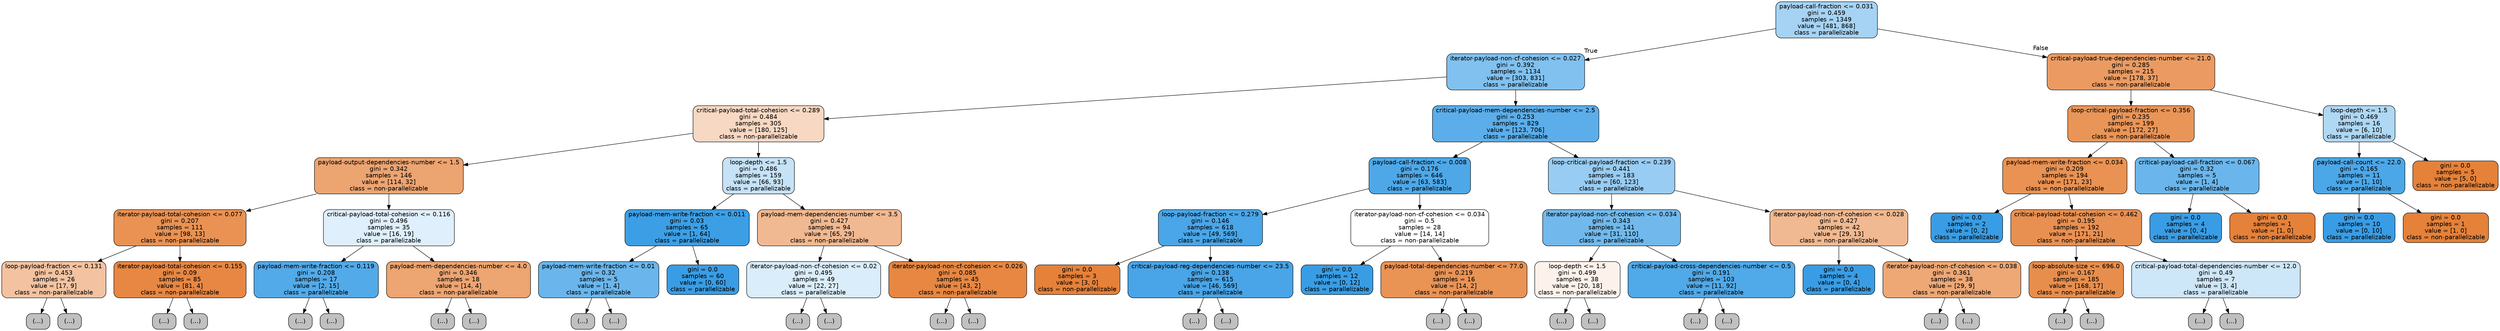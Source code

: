 digraph Tree {
node [shape=box, style="filled, rounded", color="black", fontname=helvetica] ;
edge [fontname=helvetica] ;
0 [label="payload-call-fraction <= 0.031\ngini = 0.459\nsamples = 1349\nvalue = [481, 868]\nclass = parallelizable", fillcolor="#399de572"] ;
1 [label="iterator-payload-non-cf-cohesion <= 0.027\ngini = 0.392\nsamples = 1134\nvalue = [303, 831]\nclass = parallelizable", fillcolor="#399de5a2"] ;
0 -> 1 [labeldistance=2.5, labelangle=45, headlabel="True"] ;
2 [label="critical-payload-total-cohesion <= 0.289\ngini = 0.484\nsamples = 305\nvalue = [180, 125]\nclass = non-parallelizable", fillcolor="#e581394e"] ;
1 -> 2 ;
3 [label="payload-output-dependencies-number <= 1.5\ngini = 0.342\nsamples = 146\nvalue = [114, 32]\nclass = non-parallelizable", fillcolor="#e58139b7"] ;
2 -> 3 ;
4 [label="iterator-payload-total-cohesion <= 0.077\ngini = 0.207\nsamples = 111\nvalue = [98, 13]\nclass = non-parallelizable", fillcolor="#e58139dd"] ;
3 -> 4 ;
5 [label="loop-payload-fraction <= 0.131\ngini = 0.453\nsamples = 26\nvalue = [17, 9]\nclass = non-parallelizable", fillcolor="#e5813978"] ;
4 -> 5 ;
6 [label="(...)", fillcolor="#C0C0C0"] ;
5 -> 6 ;
13 [label="(...)", fillcolor="#C0C0C0"] ;
5 -> 13 ;
18 [label="iterator-payload-total-cohesion <= 0.155\ngini = 0.09\nsamples = 85\nvalue = [81, 4]\nclass = non-parallelizable", fillcolor="#e58139f2"] ;
4 -> 18 ;
19 [label="(...)", fillcolor="#C0C0C0"] ;
18 -> 19 ;
24 [label="(...)", fillcolor="#C0C0C0"] ;
18 -> 24 ;
29 [label="critical-payload-total-cohesion <= 0.116\ngini = 0.496\nsamples = 35\nvalue = [16, 19]\nclass = parallelizable", fillcolor="#399de528"] ;
3 -> 29 ;
30 [label="payload-mem-write-fraction <= 0.119\ngini = 0.208\nsamples = 17\nvalue = [2, 15]\nclass = parallelizable", fillcolor="#399de5dd"] ;
29 -> 30 ;
31 [label="(...)", fillcolor="#C0C0C0"] ;
30 -> 31 ;
32 [label="(...)", fillcolor="#C0C0C0"] ;
30 -> 32 ;
35 [label="payload-mem-dependencies-number <= 4.0\ngini = 0.346\nsamples = 18\nvalue = [14, 4]\nclass = non-parallelizable", fillcolor="#e58139b6"] ;
29 -> 35 ;
36 [label="(...)", fillcolor="#C0C0C0"] ;
35 -> 36 ;
37 [label="(...)", fillcolor="#C0C0C0"] ;
35 -> 37 ;
42 [label="loop-depth <= 1.5\ngini = 0.486\nsamples = 159\nvalue = [66, 93]\nclass = parallelizable", fillcolor="#399de54a"] ;
2 -> 42 ;
43 [label="payload-mem-write-fraction <= 0.011\ngini = 0.03\nsamples = 65\nvalue = [1, 64]\nclass = parallelizable", fillcolor="#399de5fb"] ;
42 -> 43 ;
44 [label="payload-mem-write-fraction <= 0.01\ngini = 0.32\nsamples = 5\nvalue = [1, 4]\nclass = parallelizable", fillcolor="#399de5bf"] ;
43 -> 44 ;
45 [label="(...)", fillcolor="#C0C0C0"] ;
44 -> 45 ;
46 [label="(...)", fillcolor="#C0C0C0"] ;
44 -> 46 ;
47 [label="gini = 0.0\nsamples = 60\nvalue = [0, 60]\nclass = parallelizable", fillcolor="#399de5ff"] ;
43 -> 47 ;
48 [label="payload-mem-dependencies-number <= 3.5\ngini = 0.427\nsamples = 94\nvalue = [65, 29]\nclass = non-parallelizable", fillcolor="#e581398d"] ;
42 -> 48 ;
49 [label="iterator-payload-non-cf-cohesion <= 0.02\ngini = 0.495\nsamples = 49\nvalue = [22, 27]\nclass = parallelizable", fillcolor="#399de52f"] ;
48 -> 49 ;
50 [label="(...)", fillcolor="#C0C0C0"] ;
49 -> 50 ;
59 [label="(...)", fillcolor="#C0C0C0"] ;
49 -> 59 ;
70 [label="iterator-payload-non-cf-cohesion <= 0.026\ngini = 0.085\nsamples = 45\nvalue = [43, 2]\nclass = non-parallelizable", fillcolor="#e58139f3"] ;
48 -> 70 ;
71 [label="(...)", fillcolor="#C0C0C0"] ;
70 -> 71 ;
76 [label="(...)", fillcolor="#C0C0C0"] ;
70 -> 76 ;
77 [label="critical-payload-mem-dependencies-number <= 2.5\ngini = 0.253\nsamples = 829\nvalue = [123, 706]\nclass = parallelizable", fillcolor="#399de5d3"] ;
1 -> 77 ;
78 [label="payload-call-fraction <= 0.008\ngini = 0.176\nsamples = 646\nvalue = [63, 583]\nclass = parallelizable", fillcolor="#399de5e3"] ;
77 -> 78 ;
79 [label="loop-payload-fraction <= 0.279\ngini = 0.146\nsamples = 618\nvalue = [49, 569]\nclass = parallelizable", fillcolor="#399de5e9"] ;
78 -> 79 ;
80 [label="gini = 0.0\nsamples = 3\nvalue = [3, 0]\nclass = non-parallelizable", fillcolor="#e58139ff"] ;
79 -> 80 ;
81 [label="critical-payload-reg-dependencies-number <= 23.5\ngini = 0.138\nsamples = 615\nvalue = [46, 569]\nclass = parallelizable", fillcolor="#399de5ea"] ;
79 -> 81 ;
82 [label="(...)", fillcolor="#C0C0C0"] ;
81 -> 82 ;
183 [label="(...)", fillcolor="#C0C0C0"] ;
81 -> 183 ;
184 [label="iterator-payload-non-cf-cohesion <= 0.034\ngini = 0.5\nsamples = 28\nvalue = [14, 14]\nclass = non-parallelizable", fillcolor="#e5813900"] ;
78 -> 184 ;
185 [label="gini = 0.0\nsamples = 12\nvalue = [0, 12]\nclass = parallelizable", fillcolor="#399de5ff"] ;
184 -> 185 ;
186 [label="payload-total-dependencies-number <= 77.0\ngini = 0.219\nsamples = 16\nvalue = [14, 2]\nclass = non-parallelizable", fillcolor="#e58139db"] ;
184 -> 186 ;
187 [label="(...)", fillcolor="#C0C0C0"] ;
186 -> 187 ;
190 [label="(...)", fillcolor="#C0C0C0"] ;
186 -> 190 ;
191 [label="loop-critical-payload-fraction <= 0.239\ngini = 0.441\nsamples = 183\nvalue = [60, 123]\nclass = parallelizable", fillcolor="#399de583"] ;
77 -> 191 ;
192 [label="iterator-payload-non-cf-cohesion <= 0.034\ngini = 0.343\nsamples = 141\nvalue = [31, 110]\nclass = parallelizable", fillcolor="#399de5b7"] ;
191 -> 192 ;
193 [label="loop-depth <= 1.5\ngini = 0.499\nsamples = 38\nvalue = [20, 18]\nclass = non-parallelizable", fillcolor="#e5813919"] ;
192 -> 193 ;
194 [label="(...)", fillcolor="#C0C0C0"] ;
193 -> 194 ;
197 [label="(...)", fillcolor="#C0C0C0"] ;
193 -> 197 ;
206 [label="critical-payload-cross-dependencies-number <= 0.5\ngini = 0.191\nsamples = 103\nvalue = [11, 92]\nclass = parallelizable", fillcolor="#399de5e1"] ;
192 -> 206 ;
207 [label="(...)", fillcolor="#C0C0C0"] ;
206 -> 207 ;
220 [label="(...)", fillcolor="#C0C0C0"] ;
206 -> 220 ;
223 [label="iterator-payload-non-cf-cohesion <= 0.028\ngini = 0.427\nsamples = 42\nvalue = [29, 13]\nclass = non-parallelizable", fillcolor="#e581398d"] ;
191 -> 223 ;
224 [label="gini = 0.0\nsamples = 4\nvalue = [0, 4]\nclass = parallelizable", fillcolor="#399de5ff"] ;
223 -> 224 ;
225 [label="iterator-payload-non-cf-cohesion <= 0.038\ngini = 0.361\nsamples = 38\nvalue = [29, 9]\nclass = non-parallelizable", fillcolor="#e58139b0"] ;
223 -> 225 ;
226 [label="(...)", fillcolor="#C0C0C0"] ;
225 -> 226 ;
227 [label="(...)", fillcolor="#C0C0C0"] ;
225 -> 227 ;
242 [label="critical-payload-true-dependencies-number <= 21.0\ngini = 0.285\nsamples = 215\nvalue = [178, 37]\nclass = non-parallelizable", fillcolor="#e58139ca"] ;
0 -> 242 [labeldistance=2.5, labelangle=-45, headlabel="False"] ;
243 [label="loop-critical-payload-fraction <= 0.356\ngini = 0.235\nsamples = 199\nvalue = [172, 27]\nclass = non-parallelizable", fillcolor="#e58139d7"] ;
242 -> 243 ;
244 [label="payload-mem-write-fraction <= 0.034\ngini = 0.209\nsamples = 194\nvalue = [171, 23]\nclass = non-parallelizable", fillcolor="#e58139dd"] ;
243 -> 244 ;
245 [label="gini = 0.0\nsamples = 2\nvalue = [0, 2]\nclass = parallelizable", fillcolor="#399de5ff"] ;
244 -> 245 ;
246 [label="critical-payload-total-cohesion <= 0.462\ngini = 0.195\nsamples = 192\nvalue = [171, 21]\nclass = non-parallelizable", fillcolor="#e58139e0"] ;
244 -> 246 ;
247 [label="loop-absolute-size <= 696.0\ngini = 0.167\nsamples = 185\nvalue = [168, 17]\nclass = non-parallelizable", fillcolor="#e58139e5"] ;
246 -> 247 ;
248 [label="(...)", fillcolor="#C0C0C0"] ;
247 -> 248 ;
285 [label="(...)", fillcolor="#C0C0C0"] ;
247 -> 285 ;
286 [label="critical-payload-total-dependencies-number <= 12.0\ngini = 0.49\nsamples = 7\nvalue = [3, 4]\nclass = parallelizable", fillcolor="#399de540"] ;
246 -> 286 ;
287 [label="(...)", fillcolor="#C0C0C0"] ;
286 -> 287 ;
288 [label="(...)", fillcolor="#C0C0C0"] ;
286 -> 288 ;
289 [label="critical-payload-call-fraction <= 0.067\ngini = 0.32\nsamples = 5\nvalue = [1, 4]\nclass = parallelizable", fillcolor="#399de5bf"] ;
243 -> 289 ;
290 [label="gini = 0.0\nsamples = 4\nvalue = [0, 4]\nclass = parallelizable", fillcolor="#399de5ff"] ;
289 -> 290 ;
291 [label="gini = 0.0\nsamples = 1\nvalue = [1, 0]\nclass = non-parallelizable", fillcolor="#e58139ff"] ;
289 -> 291 ;
292 [label="loop-depth <= 1.5\ngini = 0.469\nsamples = 16\nvalue = [6, 10]\nclass = parallelizable", fillcolor="#399de566"] ;
242 -> 292 ;
293 [label="payload-call-count <= 22.0\ngini = 0.165\nsamples = 11\nvalue = [1, 10]\nclass = parallelizable", fillcolor="#399de5e6"] ;
292 -> 293 ;
294 [label="gini = 0.0\nsamples = 10\nvalue = [0, 10]\nclass = parallelizable", fillcolor="#399de5ff"] ;
293 -> 294 ;
295 [label="gini = 0.0\nsamples = 1\nvalue = [1, 0]\nclass = non-parallelizable", fillcolor="#e58139ff"] ;
293 -> 295 ;
296 [label="gini = 0.0\nsamples = 5\nvalue = [5, 0]\nclass = non-parallelizable", fillcolor="#e58139ff"] ;
292 -> 296 ;
}